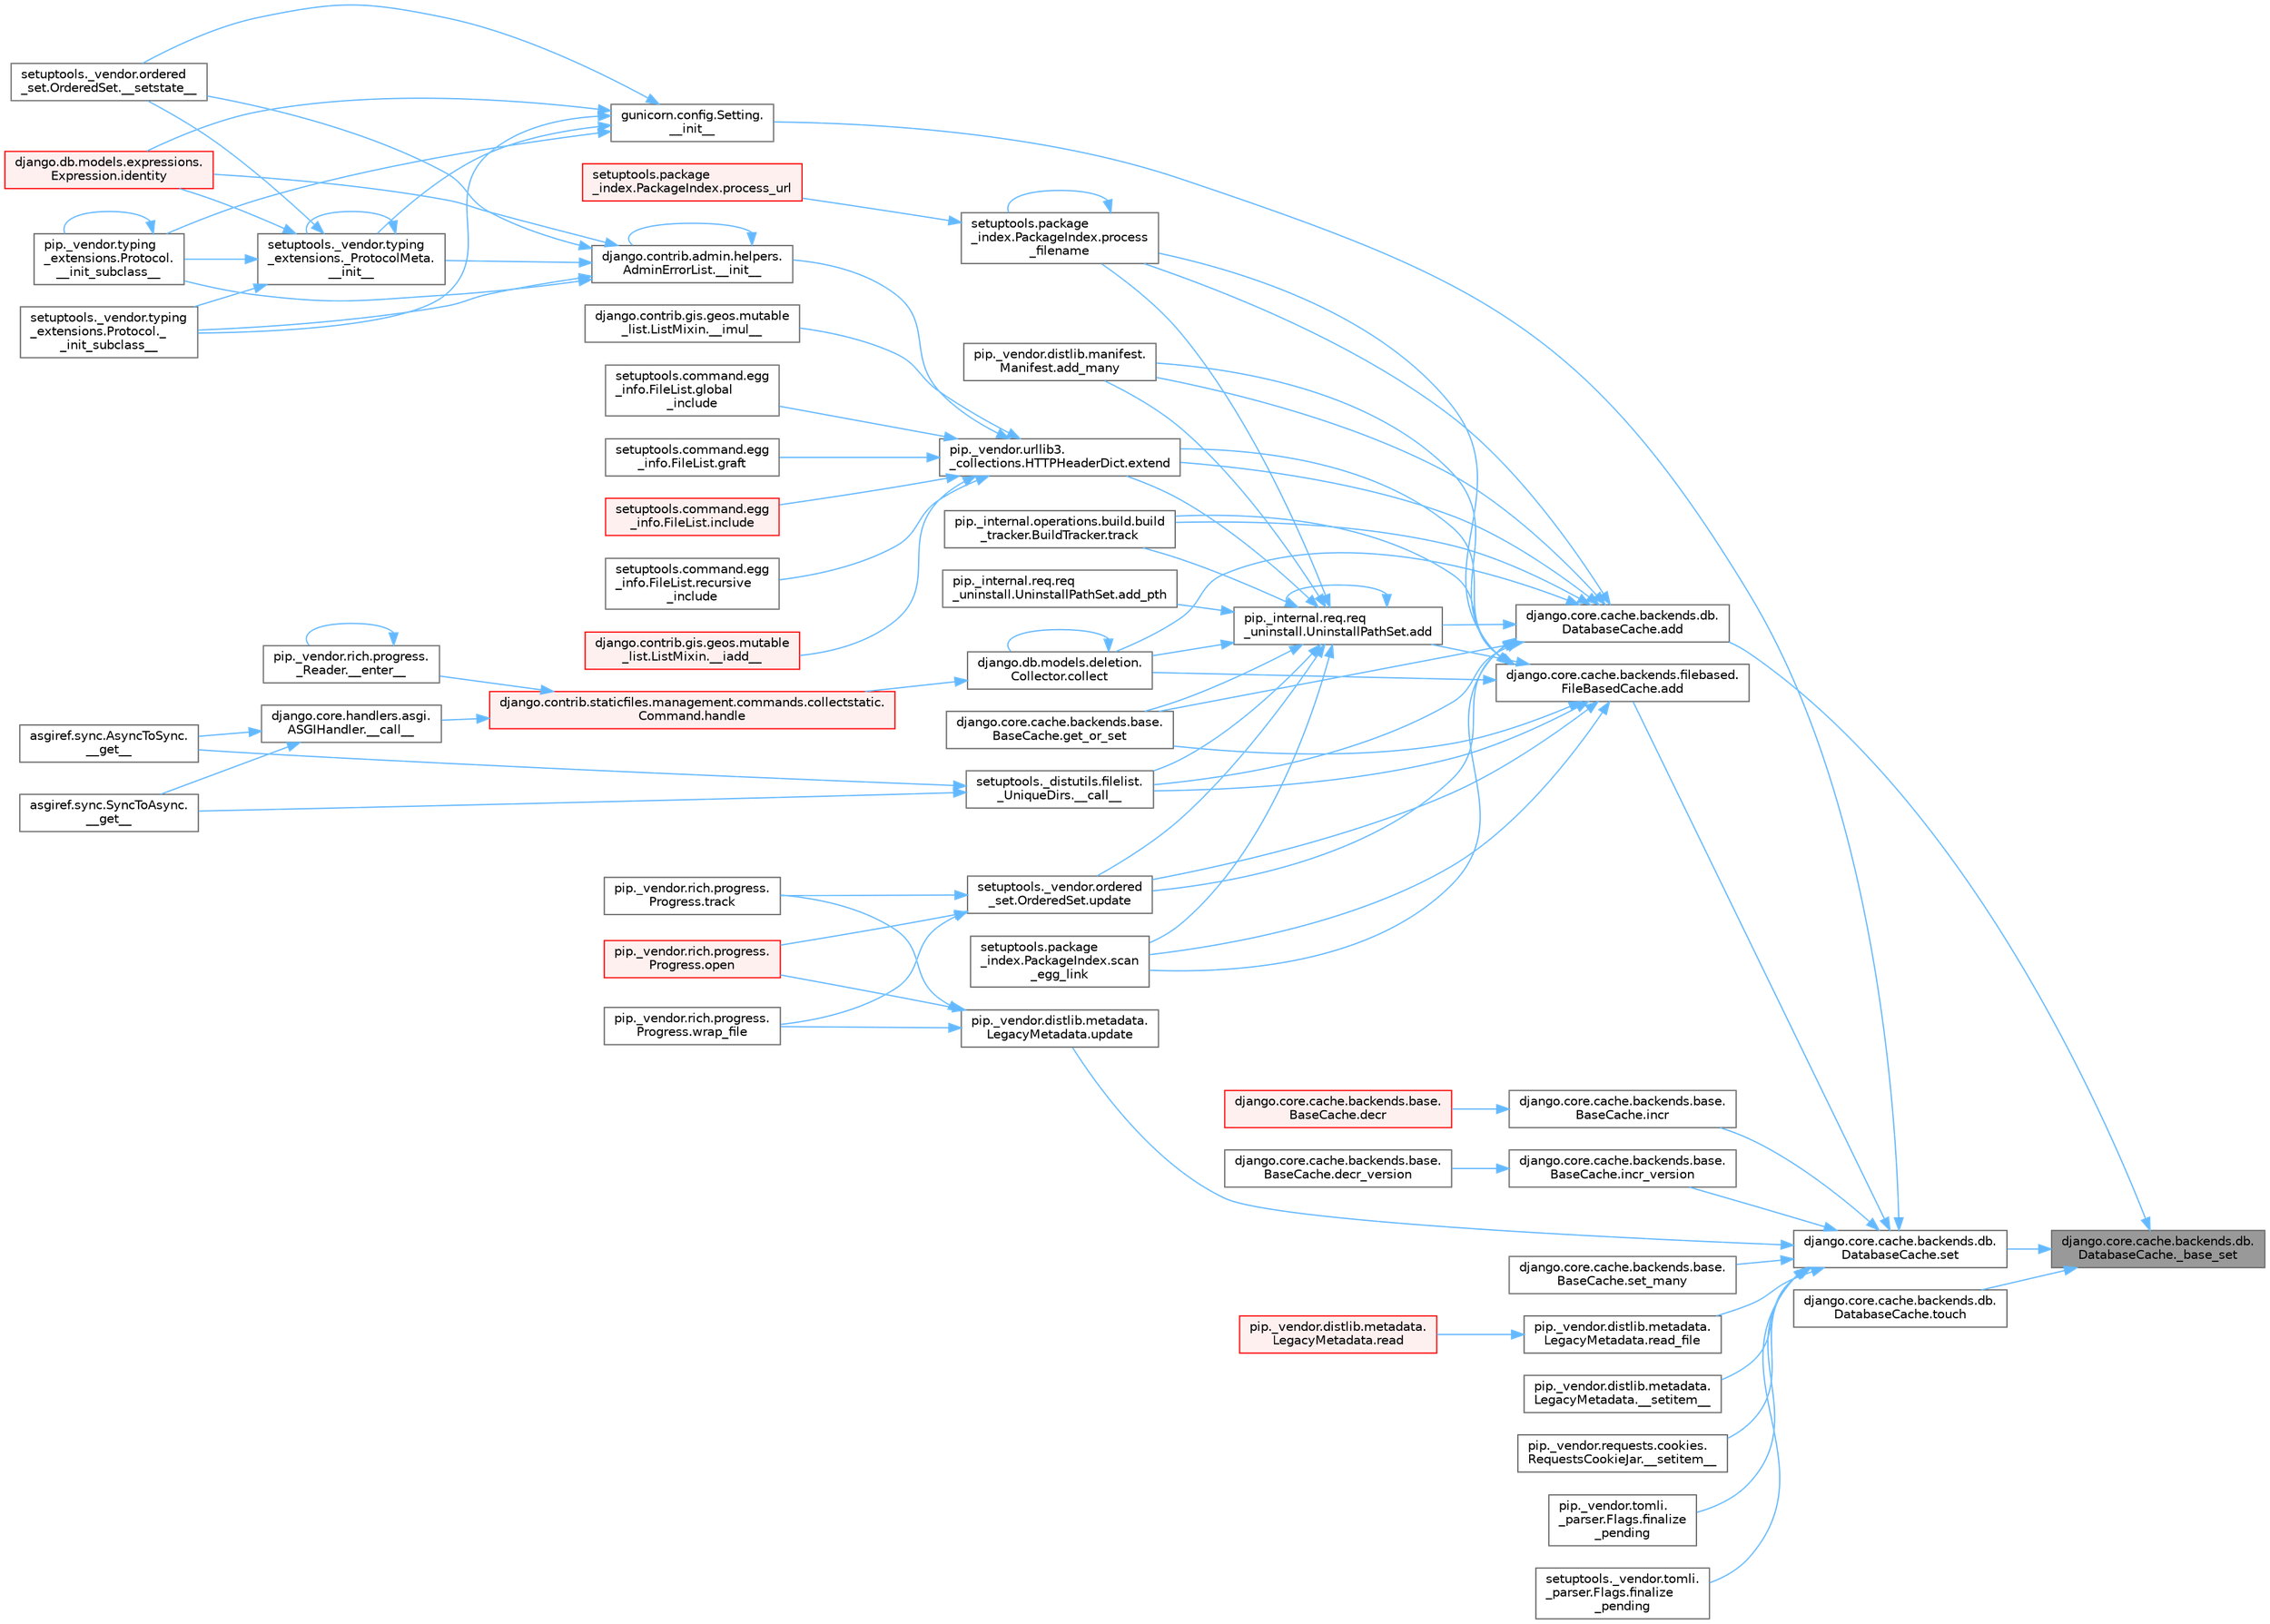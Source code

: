 digraph "django.core.cache.backends.db.DatabaseCache._base_set"
{
 // LATEX_PDF_SIZE
  bgcolor="transparent";
  edge [fontname=Helvetica,fontsize=10,labelfontname=Helvetica,labelfontsize=10];
  node [fontname=Helvetica,fontsize=10,shape=box,height=0.2,width=0.4];
  rankdir="RL";
  Node1 [id="Node000001",label="django.core.cache.backends.db.\lDatabaseCache._base_set",height=0.2,width=0.4,color="gray40", fillcolor="grey60", style="filled", fontcolor="black",tooltip=" "];
  Node1 -> Node2 [id="edge1_Node000001_Node000002",dir="back",color="steelblue1",style="solid",tooltip=" "];
  Node2 [id="Node000002",label="django.core.cache.backends.db.\lDatabaseCache.add",height=0.2,width=0.4,color="grey40", fillcolor="white", style="filled",URL="$classdjango_1_1core_1_1cache_1_1backends_1_1db_1_1_database_cache.html#a6196dda2bfd9eca834ecd81a7a217ec4",tooltip=" "];
  Node2 -> Node3 [id="edge2_Node000002_Node000003",dir="back",color="steelblue1",style="solid",tooltip=" "];
  Node3 [id="Node000003",label="setuptools._distutils.filelist.\l_UniqueDirs.__call__",height=0.2,width=0.4,color="grey40", fillcolor="white", style="filled",URL="$classsetuptools_1_1__distutils_1_1filelist_1_1___unique_dirs.html#ae93f93be227a359a5acb33f43588be38",tooltip=" "];
  Node3 -> Node4 [id="edge3_Node000003_Node000004",dir="back",color="steelblue1",style="solid",tooltip=" "];
  Node4 [id="Node000004",label="asgiref.sync.AsyncToSync.\l__get__",height=0.2,width=0.4,color="grey40", fillcolor="white", style="filled",URL="$classasgiref_1_1sync_1_1_async_to_sync.html#a23e9ef7a73da98dad9e3f4e65846969b",tooltip=" "];
  Node3 -> Node5 [id="edge4_Node000003_Node000005",dir="back",color="steelblue1",style="solid",tooltip=" "];
  Node5 [id="Node000005",label="asgiref.sync.SyncToAsync.\l__get__",height=0.2,width=0.4,color="grey40", fillcolor="white", style="filled",URL="$classasgiref_1_1sync_1_1_sync_to_async.html#aebdfbe3f01079a529fd2f39810597381",tooltip=" "];
  Node2 -> Node6 [id="edge5_Node000002_Node000006",dir="back",color="steelblue1",style="solid",tooltip=" "];
  Node6 [id="Node000006",label="pip._internal.req.req\l_uninstall.UninstallPathSet.add",height=0.2,width=0.4,color="grey40", fillcolor="white", style="filled",URL="$classpip_1_1__internal_1_1req_1_1req__uninstall_1_1_uninstall_path_set.html#ad34a919f45b9c89e6b0d59ec0d24ba4c",tooltip=" "];
  Node6 -> Node3 [id="edge6_Node000006_Node000003",dir="back",color="steelblue1",style="solid",tooltip=" "];
  Node6 -> Node6 [id="edge7_Node000006_Node000006",dir="back",color="steelblue1",style="solid",tooltip=" "];
  Node6 -> Node7 [id="edge8_Node000006_Node000007",dir="back",color="steelblue1",style="solid",tooltip=" "];
  Node7 [id="Node000007",label="pip._vendor.distlib.manifest.\lManifest.add_many",height=0.2,width=0.4,color="grey40", fillcolor="white", style="filled",URL="$classpip_1_1__vendor_1_1distlib_1_1manifest_1_1_manifest.html#aedd3a1430fdbbc656b0c203b798ad944",tooltip=" "];
  Node6 -> Node8 [id="edge9_Node000006_Node000008",dir="back",color="steelblue1",style="solid",tooltip=" "];
  Node8 [id="Node000008",label="pip._internal.req.req\l_uninstall.UninstallPathSet.add_pth",height=0.2,width=0.4,color="grey40", fillcolor="white", style="filled",URL="$classpip_1_1__internal_1_1req_1_1req__uninstall_1_1_uninstall_path_set.html#acb8c02978237383b83ebcb96f5892418",tooltip=" "];
  Node6 -> Node9 [id="edge10_Node000006_Node000009",dir="back",color="steelblue1",style="solid",tooltip=" "];
  Node9 [id="Node000009",label="django.db.models.deletion.\lCollector.collect",height=0.2,width=0.4,color="grey40", fillcolor="white", style="filled",URL="$classdjango_1_1db_1_1models_1_1deletion_1_1_collector.html#ae6d2a061dcb129755a51ced6ab45edad",tooltip=" "];
  Node9 -> Node9 [id="edge11_Node000009_Node000009",dir="back",color="steelblue1",style="solid",tooltip=" "];
  Node9 -> Node10 [id="edge12_Node000009_Node000010",dir="back",color="steelblue1",style="solid",tooltip=" "];
  Node10 [id="Node000010",label="django.contrib.staticfiles.management.commands.collectstatic.\lCommand.handle",height=0.2,width=0.4,color="red", fillcolor="#FFF0F0", style="filled",URL="$classdjango_1_1contrib_1_1staticfiles_1_1management_1_1commands_1_1collectstatic_1_1_command.html#a77042fe151f5e5c26990bdd187c9f21e",tooltip=" "];
  Node10 -> Node11 [id="edge13_Node000010_Node000011",dir="back",color="steelblue1",style="solid",tooltip=" "];
  Node11 [id="Node000011",label="django.core.handlers.asgi.\lASGIHandler.__call__",height=0.2,width=0.4,color="grey40", fillcolor="white", style="filled",URL="$classdjango_1_1core_1_1handlers_1_1asgi_1_1_a_s_g_i_handler.html#a22b4781bb9089ff078a3e64dd2f48dce",tooltip=" "];
  Node11 -> Node4 [id="edge14_Node000011_Node000004",dir="back",color="steelblue1",style="solid",tooltip=" "];
  Node11 -> Node5 [id="edge15_Node000011_Node000005",dir="back",color="steelblue1",style="solid",tooltip=" "];
  Node10 -> Node12 [id="edge16_Node000010_Node000012",dir="back",color="steelblue1",style="solid",tooltip=" "];
  Node12 [id="Node000012",label="pip._vendor.rich.progress.\l_Reader.__enter__",height=0.2,width=0.4,color="grey40", fillcolor="white", style="filled",URL="$classpip_1_1__vendor_1_1rich_1_1progress_1_1___reader.html#a9c3bb756d7d5d66aa484c6d25fef6d8a",tooltip=" "];
  Node12 -> Node12 [id="edge17_Node000012_Node000012",dir="back",color="steelblue1",style="solid",tooltip=" "];
  Node6 -> Node269 [id="edge18_Node000006_Node000269",dir="back",color="steelblue1",style="solid",tooltip=" "];
  Node269 [id="Node000269",label="pip._vendor.urllib3.\l_collections.HTTPHeaderDict.extend",height=0.2,width=0.4,color="grey40", fillcolor="white", style="filled",URL="$classpip_1_1__vendor_1_1urllib3_1_1__collections_1_1_h_t_t_p_header_dict.html#a2e1d7729c6ade1c90e37914063295d1f",tooltip=" "];
  Node269 -> Node270 [id="edge19_Node000269_Node000270",dir="back",color="steelblue1",style="solid",tooltip=" "];
  Node270 [id="Node000270",label="django.contrib.gis.geos.mutable\l_list.ListMixin.__iadd__",height=0.2,width=0.4,color="red", fillcolor="#FFF0F0", style="filled",URL="$classdjango_1_1contrib_1_1gis_1_1geos_1_1mutable__list_1_1_list_mixin.html#a892ce7a768206faf1d6150c2d2faf64f",tooltip=" "];
  Node269 -> Node272 [id="edge20_Node000269_Node000272",dir="back",color="steelblue1",style="solid",tooltip=" "];
  Node272 [id="Node000272",label="django.contrib.gis.geos.mutable\l_list.ListMixin.__imul__",height=0.2,width=0.4,color="grey40", fillcolor="white", style="filled",URL="$classdjango_1_1contrib_1_1gis_1_1geos_1_1mutable__list_1_1_list_mixin.html#aa1f26122b3cd1330a9489e8efd2b7ecf",tooltip=" "];
  Node269 -> Node273 [id="edge21_Node000269_Node000273",dir="back",color="steelblue1",style="solid",tooltip=" "];
  Node273 [id="Node000273",label="django.contrib.admin.helpers.\lAdminErrorList.__init__",height=0.2,width=0.4,color="grey40", fillcolor="white", style="filled",URL="$classdjango_1_1contrib_1_1admin_1_1helpers_1_1_admin_error_list.html#a5878563f6cf5f204f1ad08384fe02b52",tooltip=" "];
  Node273 -> Node273 [id="edge22_Node000273_Node000273",dir="back",color="steelblue1",style="solid",tooltip=" "];
  Node273 -> Node63 [id="edge23_Node000273_Node000063",dir="back",color="steelblue1",style="solid",tooltip=" "];
  Node63 [id="Node000063",label="setuptools._vendor.typing\l_extensions._ProtocolMeta.\l__init__",height=0.2,width=0.4,color="grey40", fillcolor="white", style="filled",URL="$classsetuptools_1_1__vendor_1_1typing__extensions_1_1___protocol_meta.html#a7bbaff8ac6d19534b46bca363ee0b43a",tooltip=" "];
  Node63 -> Node63 [id="edge24_Node000063_Node000063",dir="back",color="steelblue1",style="solid",tooltip=" "];
  Node63 -> Node64 [id="edge25_Node000063_Node000064",dir="back",color="steelblue1",style="solid",tooltip=" "];
  Node64 [id="Node000064",label="pip._vendor.typing\l_extensions.Protocol.\l__init_subclass__",height=0.2,width=0.4,color="grey40", fillcolor="white", style="filled",URL="$classpip_1_1__vendor_1_1typing__extensions_1_1_protocol.html#a2916efc86cebb8aba6deb7fd30b33988",tooltip=" "];
  Node64 -> Node64 [id="edge26_Node000064_Node000064",dir="back",color="steelblue1",style="solid",tooltip=" "];
  Node63 -> Node65 [id="edge27_Node000063_Node000065",dir="back",color="steelblue1",style="solid",tooltip=" "];
  Node65 [id="Node000065",label="setuptools._vendor.typing\l_extensions.Protocol._\l_init_subclass__",height=0.2,width=0.4,color="grey40", fillcolor="white", style="filled",URL="$classsetuptools_1_1__vendor_1_1typing__extensions_1_1_protocol.html#ac6cbebc092a4724ab3704c5334059874",tooltip=" "];
  Node63 -> Node66 [id="edge28_Node000063_Node000066",dir="back",color="steelblue1",style="solid",tooltip=" "];
  Node66 [id="Node000066",label="setuptools._vendor.ordered\l_set.OrderedSet.__setstate__",height=0.2,width=0.4,color="grey40", fillcolor="white", style="filled",URL="$classsetuptools_1_1__vendor_1_1ordered__set_1_1_ordered_set.html#aa7f7de9d987829525d06db565fe1b4a1",tooltip=" "];
  Node63 -> Node67 [id="edge29_Node000063_Node000067",dir="back",color="steelblue1",style="solid",tooltip=" "];
  Node67 [id="Node000067",label="django.db.models.expressions.\lExpression.identity",height=0.2,width=0.4,color="red", fillcolor="#FFF0F0", style="filled",URL="$classdjango_1_1db_1_1models_1_1expressions_1_1_expression.html#a10048810b5eb8641acf3bc150731b925",tooltip=" "];
  Node273 -> Node64 [id="edge30_Node000273_Node000064",dir="back",color="steelblue1",style="solid",tooltip=" "];
  Node273 -> Node65 [id="edge31_Node000273_Node000065",dir="back",color="steelblue1",style="solid",tooltip=" "];
  Node273 -> Node66 [id="edge32_Node000273_Node000066",dir="back",color="steelblue1",style="solid",tooltip=" "];
  Node273 -> Node67 [id="edge33_Node000273_Node000067",dir="back",color="steelblue1",style="solid",tooltip=" "];
  Node269 -> Node274 [id="edge34_Node000269_Node000274",dir="back",color="steelblue1",style="solid",tooltip=" "];
  Node274 [id="Node000274",label="setuptools.command.egg\l_info.FileList.global\l_include",height=0.2,width=0.4,color="grey40", fillcolor="white", style="filled",URL="$classsetuptools_1_1command_1_1egg__info_1_1_file_list.html#aadac1c6cd8f0f3ca32ae942964571e54",tooltip=" "];
  Node269 -> Node275 [id="edge35_Node000269_Node000275",dir="back",color="steelblue1",style="solid",tooltip=" "];
  Node275 [id="Node000275",label="setuptools.command.egg\l_info.FileList.graft",height=0.2,width=0.4,color="grey40", fillcolor="white", style="filled",URL="$classsetuptools_1_1command_1_1egg__info_1_1_file_list.html#a9c1fb7dd83a4e7a24412a3a265fbc102",tooltip=" "];
  Node269 -> Node276 [id="edge36_Node000269_Node000276",dir="back",color="steelblue1",style="solid",tooltip=" "];
  Node276 [id="Node000276",label="setuptools.command.egg\l_info.FileList.include",height=0.2,width=0.4,color="red", fillcolor="#FFF0F0", style="filled",URL="$classsetuptools_1_1command_1_1egg__info_1_1_file_list.html#a607fa79fcff4595945fdfb1f266eb132",tooltip=" "];
  Node269 -> Node765 [id="edge37_Node000269_Node000765",dir="back",color="steelblue1",style="solid",tooltip=" "];
  Node765 [id="Node000765",label="setuptools.command.egg\l_info.FileList.recursive\l_include",height=0.2,width=0.4,color="grey40", fillcolor="white", style="filled",URL="$classsetuptools_1_1command_1_1egg__info_1_1_file_list.html#af4da1ce86e34e016e9eabd4713cc186a",tooltip=" "];
  Node6 -> Node749 [id="edge38_Node000006_Node000749",dir="back",color="steelblue1",style="solid",tooltip=" "];
  Node749 [id="Node000749",label="django.core.cache.backends.base.\lBaseCache.get_or_set",height=0.2,width=0.4,color="grey40", fillcolor="white", style="filled",URL="$classdjango_1_1core_1_1cache_1_1backends_1_1base_1_1_base_cache.html#ac478d532b4c2b74987f49ff8291e5343",tooltip=" "];
  Node6 -> Node750 [id="edge39_Node000006_Node000750",dir="back",color="steelblue1",style="solid",tooltip=" "];
  Node750 [id="Node000750",label="setuptools.package\l_index.PackageIndex.process\l_filename",height=0.2,width=0.4,color="grey40", fillcolor="white", style="filled",URL="$classsetuptools_1_1package__index_1_1_package_index.html#ab04da07ff3d457892f53ca1e671514cc",tooltip=" "];
  Node750 -> Node750 [id="edge40_Node000750_Node000750",dir="back",color="steelblue1",style="solid",tooltip=" "];
  Node750 -> Node751 [id="edge41_Node000750_Node000751",dir="back",color="steelblue1",style="solid",tooltip=" "];
  Node751 [id="Node000751",label="setuptools.package\l_index.PackageIndex.process_url",height=0.2,width=0.4,color="red", fillcolor="#FFF0F0", style="filled",URL="$classsetuptools_1_1package__index_1_1_package_index.html#a08ce2126b6551d9c0de60dba9179df3f",tooltip=" "];
  Node6 -> Node759 [id="edge42_Node000006_Node000759",dir="back",color="steelblue1",style="solid",tooltip=" "];
  Node759 [id="Node000759",label="setuptools.package\l_index.PackageIndex.scan\l_egg_link",height=0.2,width=0.4,color="grey40", fillcolor="white", style="filled",URL="$classsetuptools_1_1package__index_1_1_package_index.html#a96dd6026fe8fc64412e12229e6188bc6",tooltip=" "];
  Node6 -> Node760 [id="edge43_Node000006_Node000760",dir="back",color="steelblue1",style="solid",tooltip=" "];
  Node760 [id="Node000760",label="pip._internal.operations.build.build\l_tracker.BuildTracker.track",height=0.2,width=0.4,color="grey40", fillcolor="white", style="filled",URL="$classpip_1_1__internal_1_1operations_1_1build_1_1build__tracker_1_1_build_tracker.html#a394d42a69664a5949488bfdfa79a8a1d",tooltip=" "];
  Node6 -> Node761 [id="edge44_Node000006_Node000761",dir="back",color="steelblue1",style="solid",tooltip=" "];
  Node761 [id="Node000761",label="setuptools._vendor.ordered\l_set.OrderedSet.update",height=0.2,width=0.4,color="grey40", fillcolor="white", style="filled",URL="$classsetuptools_1_1__vendor_1_1ordered__set_1_1_ordered_set.html#ad65452f0c741c86dce23bcba0a55c04e",tooltip=" "];
  Node761 -> Node61 [id="edge45_Node000761_Node000061",dir="back",color="steelblue1",style="solid",tooltip=" "];
  Node61 [id="Node000061",label="pip._vendor.rich.progress.\lProgress.open",height=0.2,width=0.4,color="red", fillcolor="#FFF0F0", style="filled",URL="$classpip_1_1__vendor_1_1rich_1_1progress_1_1_progress.html#a204bface9fc63d04e72844b751bcd8e3",tooltip=" "];
  Node761 -> Node573 [id="edge46_Node000761_Node000573",dir="back",color="steelblue1",style="solid",tooltip=" "];
  Node573 [id="Node000573",label="pip._vendor.rich.progress.\lProgress.track",height=0.2,width=0.4,color="grey40", fillcolor="white", style="filled",URL="$classpip_1_1__vendor_1_1rich_1_1progress_1_1_progress.html#aee9ea5592b98f74ebb5acb76bc499601",tooltip=" "];
  Node761 -> Node574 [id="edge47_Node000761_Node000574",dir="back",color="steelblue1",style="solid",tooltip=" "];
  Node574 [id="Node000574",label="pip._vendor.rich.progress.\lProgress.wrap_file",height=0.2,width=0.4,color="grey40", fillcolor="white", style="filled",URL="$classpip_1_1__vendor_1_1rich_1_1progress_1_1_progress.html#a53efbf901b66a0000b6d3fd0c53250be",tooltip=" "];
  Node2 -> Node7 [id="edge48_Node000002_Node000007",dir="back",color="steelblue1",style="solid",tooltip=" "];
  Node2 -> Node9 [id="edge49_Node000002_Node000009",dir="back",color="steelblue1",style="solid",tooltip=" "];
  Node2 -> Node269 [id="edge50_Node000002_Node000269",dir="back",color="steelblue1",style="solid",tooltip=" "];
  Node2 -> Node749 [id="edge51_Node000002_Node000749",dir="back",color="steelblue1",style="solid",tooltip=" "];
  Node2 -> Node750 [id="edge52_Node000002_Node000750",dir="back",color="steelblue1",style="solid",tooltip=" "];
  Node2 -> Node759 [id="edge53_Node000002_Node000759",dir="back",color="steelblue1",style="solid",tooltip=" "];
  Node2 -> Node760 [id="edge54_Node000002_Node000760",dir="back",color="steelblue1",style="solid",tooltip=" "];
  Node2 -> Node761 [id="edge55_Node000002_Node000761",dir="back",color="steelblue1",style="solid",tooltip=" "];
  Node1 -> Node2527 [id="edge56_Node000001_Node002527",dir="back",color="steelblue1",style="solid",tooltip=" "];
  Node2527 [id="Node002527",label="django.core.cache.backends.db.\lDatabaseCache.set",height=0.2,width=0.4,color="grey40", fillcolor="white", style="filled",URL="$classdjango_1_1core_1_1cache_1_1backends_1_1db_1_1_database_cache.html#af7feb1b77937214a7d9b5698e4e0bb29",tooltip=" "];
  Node2527 -> Node783 [id="edge57_Node002527_Node000783",dir="back",color="steelblue1",style="solid",tooltip=" "];
  Node783 [id="Node000783",label="gunicorn.config.Setting.\l__init__",height=0.2,width=0.4,color="grey40", fillcolor="white", style="filled",URL="$classgunicorn_1_1config_1_1_setting.html#aca1cb2d38bdd9b92194f85913daaaa53",tooltip=" "];
  Node783 -> Node63 [id="edge58_Node000783_Node000063",dir="back",color="steelblue1",style="solid",tooltip=" "];
  Node783 -> Node64 [id="edge59_Node000783_Node000064",dir="back",color="steelblue1",style="solid",tooltip=" "];
  Node783 -> Node65 [id="edge60_Node000783_Node000065",dir="back",color="steelblue1",style="solid",tooltip=" "];
  Node783 -> Node66 [id="edge61_Node000783_Node000066",dir="back",color="steelblue1",style="solid",tooltip=" "];
  Node783 -> Node67 [id="edge62_Node000783_Node000067",dir="back",color="steelblue1",style="solid",tooltip=" "];
  Node2527 -> Node784 [id="edge63_Node002527_Node000784",dir="back",color="steelblue1",style="solid",tooltip=" "];
  Node784 [id="Node000784",label="pip._vendor.distlib.metadata.\lLegacyMetadata.__setitem__",height=0.2,width=0.4,color="grey40", fillcolor="white", style="filled",URL="$classpip_1_1__vendor_1_1distlib_1_1metadata_1_1_legacy_metadata.html#ab82e88a698ec57bd9f8ac873948a3802",tooltip=" "];
  Node2527 -> Node785 [id="edge64_Node002527_Node000785",dir="back",color="steelblue1",style="solid",tooltip=" "];
  Node785 [id="Node000785",label="pip._vendor.requests.cookies.\lRequestsCookieJar.__setitem__",height=0.2,width=0.4,color="grey40", fillcolor="white", style="filled",URL="$classpip_1_1__vendor_1_1requests_1_1cookies_1_1_requests_cookie_jar.html#a795f42fede709c520cc7c2452cdceeb9",tooltip=" "];
  Node2527 -> Node786 [id="edge65_Node002527_Node000786",dir="back",color="steelblue1",style="solid",tooltip=" "];
  Node786 [id="Node000786",label="django.core.cache.backends.filebased.\lFileBasedCache.add",height=0.2,width=0.4,color="grey40", fillcolor="white", style="filled",URL="$classdjango_1_1core_1_1cache_1_1backends_1_1filebased_1_1_file_based_cache.html#a2f380fb404bde29c82c6169465ee1391",tooltip=" "];
  Node786 -> Node3 [id="edge66_Node000786_Node000003",dir="back",color="steelblue1",style="solid",tooltip=" "];
  Node786 -> Node6 [id="edge67_Node000786_Node000006",dir="back",color="steelblue1",style="solid",tooltip=" "];
  Node786 -> Node7 [id="edge68_Node000786_Node000007",dir="back",color="steelblue1",style="solid",tooltip=" "];
  Node786 -> Node9 [id="edge69_Node000786_Node000009",dir="back",color="steelblue1",style="solid",tooltip=" "];
  Node786 -> Node269 [id="edge70_Node000786_Node000269",dir="back",color="steelblue1",style="solid",tooltip=" "];
  Node786 -> Node749 [id="edge71_Node000786_Node000749",dir="back",color="steelblue1",style="solid",tooltip=" "];
  Node786 -> Node750 [id="edge72_Node000786_Node000750",dir="back",color="steelblue1",style="solid",tooltip=" "];
  Node786 -> Node759 [id="edge73_Node000786_Node000759",dir="back",color="steelblue1",style="solid",tooltip=" "];
  Node786 -> Node760 [id="edge74_Node000786_Node000760",dir="back",color="steelblue1",style="solid",tooltip=" "];
  Node786 -> Node761 [id="edge75_Node000786_Node000761",dir="back",color="steelblue1",style="solid",tooltip=" "];
  Node2527 -> Node787 [id="edge76_Node002527_Node000787",dir="back",color="steelblue1",style="solid",tooltip=" "];
  Node787 [id="Node000787",label="pip._vendor.tomli.\l_parser.Flags.finalize\l_pending",height=0.2,width=0.4,color="grey40", fillcolor="white", style="filled",URL="$classpip_1_1__vendor_1_1tomli_1_1__parser_1_1_flags.html#a1930c0bd50ceafa1db786d83b8cccd4a",tooltip=" "];
  Node2527 -> Node788 [id="edge77_Node002527_Node000788",dir="back",color="steelblue1",style="solid",tooltip=" "];
  Node788 [id="Node000788",label="setuptools._vendor.tomli.\l_parser.Flags.finalize\l_pending",height=0.2,width=0.4,color="grey40", fillcolor="white", style="filled",URL="$classsetuptools_1_1__vendor_1_1tomli_1_1__parser_1_1_flags.html#a5d7c62898586672de935990ed6f4a7e1",tooltip=" "];
  Node2527 -> Node789 [id="edge78_Node002527_Node000789",dir="back",color="steelblue1",style="solid",tooltip=" "];
  Node789 [id="Node000789",label="django.core.cache.backends.base.\lBaseCache.incr",height=0.2,width=0.4,color="grey40", fillcolor="white", style="filled",URL="$classdjango_1_1core_1_1cache_1_1backends_1_1base_1_1_base_cache.html#ab502f06a18e16d3d1495fdf1dca28831",tooltip=" "];
  Node789 -> Node790 [id="edge79_Node000789_Node000790",dir="back",color="steelblue1",style="solid",tooltip=" "];
  Node790 [id="Node000790",label="django.core.cache.backends.base.\lBaseCache.decr",height=0.2,width=0.4,color="red", fillcolor="#FFF0F0", style="filled",URL="$classdjango_1_1core_1_1cache_1_1backends_1_1base_1_1_base_cache.html#abf791b174fbbbaf6694afb37b9f5d8c5",tooltip=" "];
  Node2527 -> Node313 [id="edge80_Node002527_Node000313",dir="back",color="steelblue1",style="solid",tooltip=" "];
  Node313 [id="Node000313",label="django.core.cache.backends.base.\lBaseCache.incr_version",height=0.2,width=0.4,color="grey40", fillcolor="white", style="filled",URL="$classdjango_1_1core_1_1cache_1_1backends_1_1base_1_1_base_cache.html#a3ac7d74ffcfca67e2afee86ecf858b34",tooltip=" "];
  Node313 -> Node314 [id="edge81_Node000313_Node000314",dir="back",color="steelblue1",style="solid",tooltip=" "];
  Node314 [id="Node000314",label="django.core.cache.backends.base.\lBaseCache.decr_version",height=0.2,width=0.4,color="grey40", fillcolor="white", style="filled",URL="$classdjango_1_1core_1_1cache_1_1backends_1_1base_1_1_base_cache.html#a26e7d5f60e8c6180922a5ece9fca51ef",tooltip=" "];
  Node2527 -> Node792 [id="edge82_Node002527_Node000792",dir="back",color="steelblue1",style="solid",tooltip=" "];
  Node792 [id="Node000792",label="pip._vendor.distlib.metadata.\lLegacyMetadata.read_file",height=0.2,width=0.4,color="grey40", fillcolor="white", style="filled",URL="$classpip_1_1__vendor_1_1distlib_1_1metadata_1_1_legacy_metadata.html#ab45a644b4204b8e049a9584d0be7193e",tooltip=" "];
  Node792 -> Node793 [id="edge83_Node000792_Node000793",dir="back",color="steelblue1",style="solid",tooltip=" "];
  Node793 [id="Node000793",label="pip._vendor.distlib.metadata.\lLegacyMetadata.read",height=0.2,width=0.4,color="red", fillcolor="#FFF0F0", style="filled",URL="$classpip_1_1__vendor_1_1distlib_1_1metadata_1_1_legacy_metadata.html#a5473003d19554803bc6f7f4af863060f",tooltip=" "];
  Node2527 -> Node1149 [id="edge84_Node002527_Node001149",dir="back",color="steelblue1",style="solid",tooltip=" "];
  Node1149 [id="Node001149",label="django.core.cache.backends.base.\lBaseCache.set_many",height=0.2,width=0.4,color="grey40", fillcolor="white", style="filled",URL="$classdjango_1_1core_1_1cache_1_1backends_1_1base_1_1_base_cache.html#a148a79bde32c256a462b4a55b1d8b659",tooltip=" "];
  Node2527 -> Node1150 [id="edge85_Node002527_Node001150",dir="back",color="steelblue1",style="solid",tooltip=" "];
  Node1150 [id="Node001150",label="pip._vendor.distlib.metadata.\lLegacyMetadata.update",height=0.2,width=0.4,color="grey40", fillcolor="white", style="filled",URL="$classpip_1_1__vendor_1_1distlib_1_1metadata_1_1_legacy_metadata.html#aefa482c1aa5db626eda875a4a1941995",tooltip=" "];
  Node1150 -> Node61 [id="edge86_Node001150_Node000061",dir="back",color="steelblue1",style="solid",tooltip=" "];
  Node1150 -> Node573 [id="edge87_Node001150_Node000573",dir="back",color="steelblue1",style="solid",tooltip=" "];
  Node1150 -> Node574 [id="edge88_Node001150_Node000574",dir="back",color="steelblue1",style="solid",tooltip=" "];
  Node1 -> Node2534 [id="edge89_Node000001_Node002534",dir="back",color="steelblue1",style="solid",tooltip=" "];
  Node2534 [id="Node002534",label="django.core.cache.backends.db.\lDatabaseCache.touch",height=0.2,width=0.4,color="grey40", fillcolor="white", style="filled",URL="$classdjango_1_1core_1_1cache_1_1backends_1_1db_1_1_database_cache.html#a6fad7ac5344791e29bf238e03a2a5d75",tooltip=" "];
}
